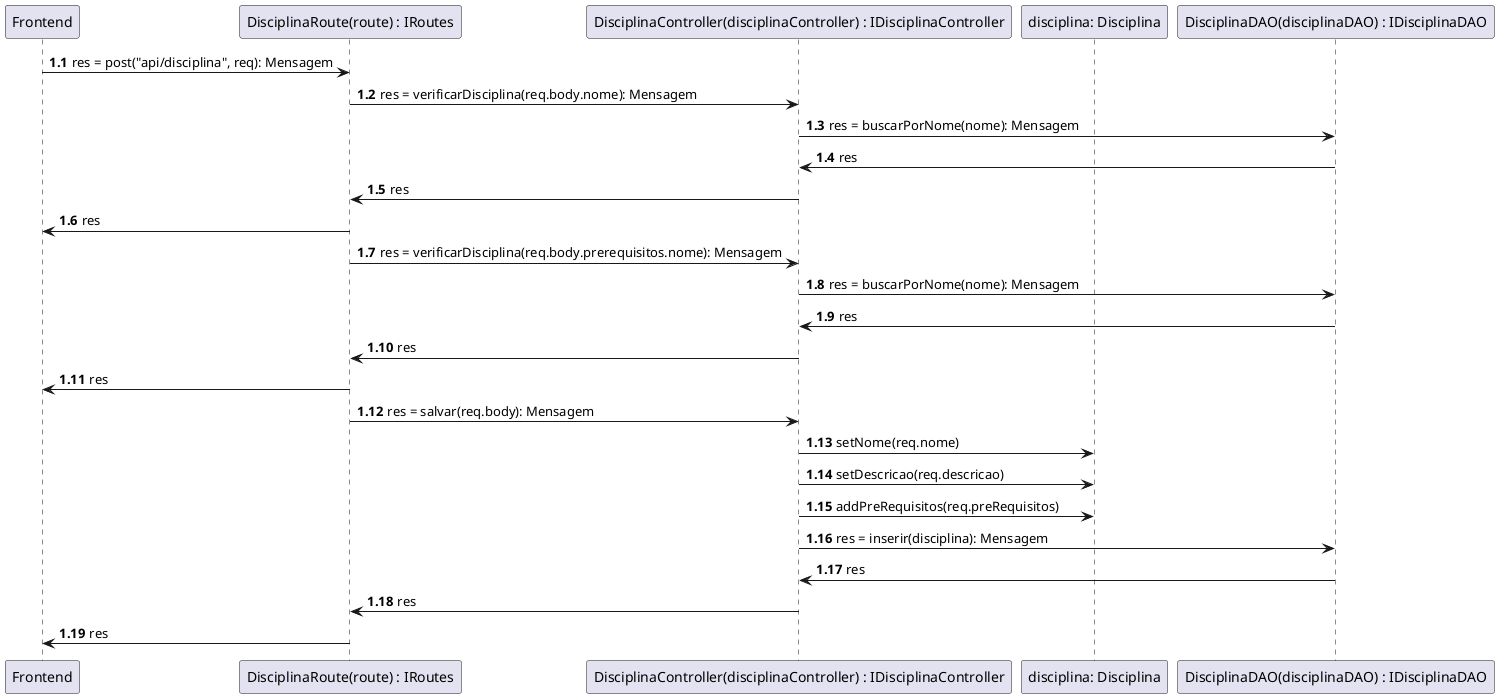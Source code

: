 @startuml Diagrama de Sequencia

participant Frontend as Frontend
participant "DisciplinaRoute(route) : IRoutes" as Routes
participant "DisciplinaController(disciplinaController) : IDisciplinaController" as DisciplinaController
participant "disciplina: Disciplina" as Disciplina
participant "DisciplinaDAO(disciplinaDAO) : IDisciplinaDAO" as DisciplinaDAO

autonumber 1.1
' Verificar se a disciplina já existe
Frontend->Routes: res = post("api/disciplina", req): Mensagem
Routes->DisciplinaController: res = verificarDisciplina(req.body.nome): Mensagem
DisciplinaController->DisciplinaDAO: res = buscarPorNome(nome): Mensagem
DisciplinaDAO->DisciplinaController: res
DisciplinaController->Routes: res
Routes->Frontend: res

' Verificar se pre-requisitos existem
Routes->DisciplinaController: res = verificarDisciplina(req.body.prerequisitos.nome): Mensagem
DisciplinaController->DisciplinaDAO: res = buscarPorNome(nome): Mensagem
DisciplinaDAO->DisciplinaController: res
DisciplinaController->Routes: res
Routes->Frontend: res

' Armazenar disciplina
Routes -> DisciplinaController: res = salvar(req.body): Mensagem
DisciplinaController->Disciplina: setNome(req.nome)
DisciplinaController->Disciplina: setDescricao(req.descricao)
DisciplinaController->Disciplina: addPreRequisitos(req.preRequisitos)
DisciplinaController->DisciplinaDAO: res = inserir(disciplina): Mensagem
DisciplinaDAO->DisciplinaController: res
DisciplinaController->Routes: res
Routes->Frontend: res
